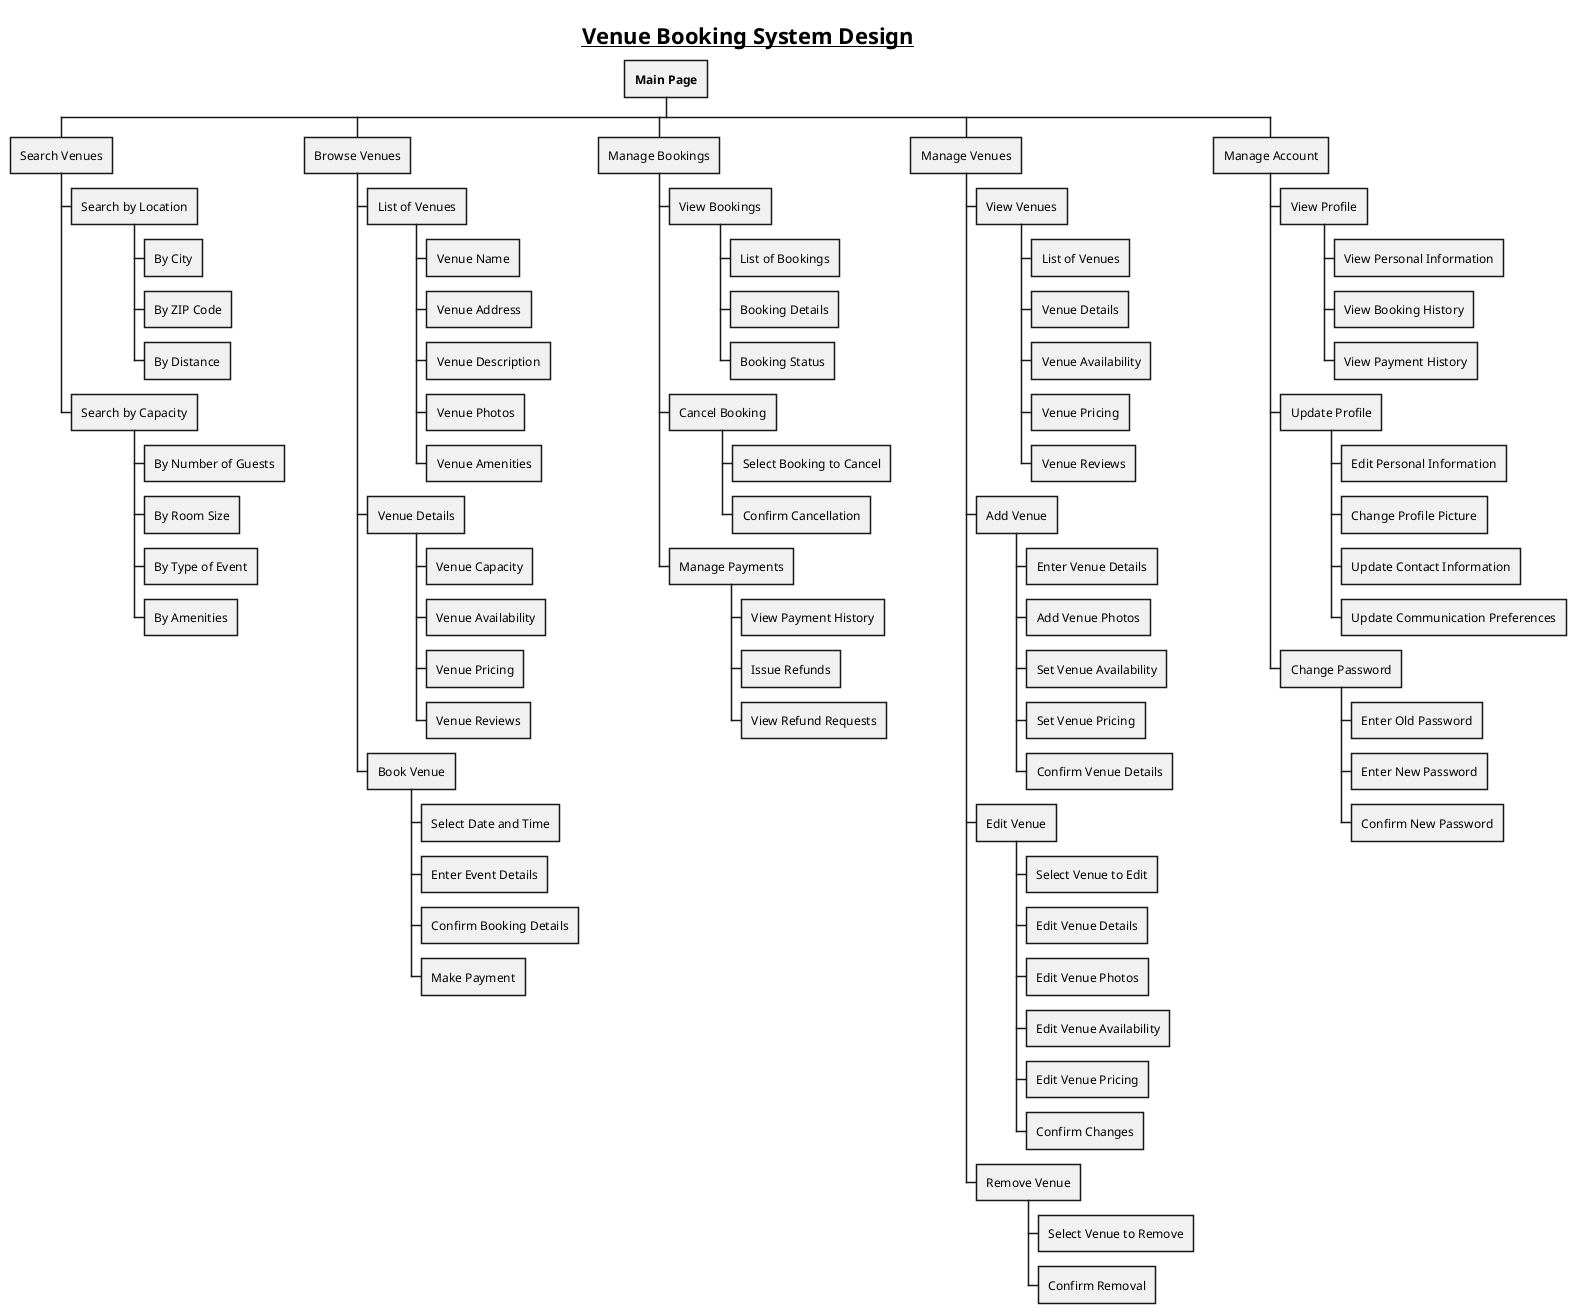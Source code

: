 @startwbs
title = __Venue Booking System Design__

* **Main Page**
** Search Venues
*** Search by Location
**** By City
**** By ZIP Code
**** By Distance
*** Search by Capacity
**** By Number of Guests
**** By Room Size
**** By Type of Event
**** By Amenities
** Browse Venues
*** List of Venues
**** Venue Name
**** Venue Address
**** Venue Description
**** Venue Photos
**** Venue Amenities
*** Venue Details
**** Venue Capacity
**** Venue Availability
**** Venue Pricing
**** Venue Reviews
*** Book Venue
**** Select Date and Time
**** Enter Event Details
**** Confirm Booking Details
**** Make Payment
** Manage Bookings
*** View Bookings
**** List of Bookings
**** Booking Details
**** Booking Status
*** Cancel Booking
**** Select Booking to Cancel
**** Confirm Cancellation
*** Manage Payments
**** View Payment History
**** Issue Refunds
**** View Refund Requests
** Manage Venues
*** View Venues
**** List of Venues
**** Venue Details
**** Venue Availability
**** Venue Pricing
**** Venue Reviews
*** Add Venue
**** Enter Venue Details
**** Add Venue Photos
**** Set Venue Availability
**** Set Venue Pricing
**** Confirm Venue Details
*** Edit Venue
**** Select Venue to Edit
**** Edit Venue Details
**** Edit Venue Photos
**** Edit Venue Availability
**** Edit Venue Pricing
**** Confirm Changes
*** Remove Venue
**** Select Venue to Remove
**** Confirm Removal
** Manage Account
*** View Profile
**** View Personal Information
**** View Booking History
**** View Payment History
*** Update Profile
**** Edit Personal Information
**** Change Profile Picture
**** Update Contact Information
**** Update Communication Preferences
*** Change Password
**** Enter Old Password
**** Enter New Password
**** Confirm New Password
@endwbs
